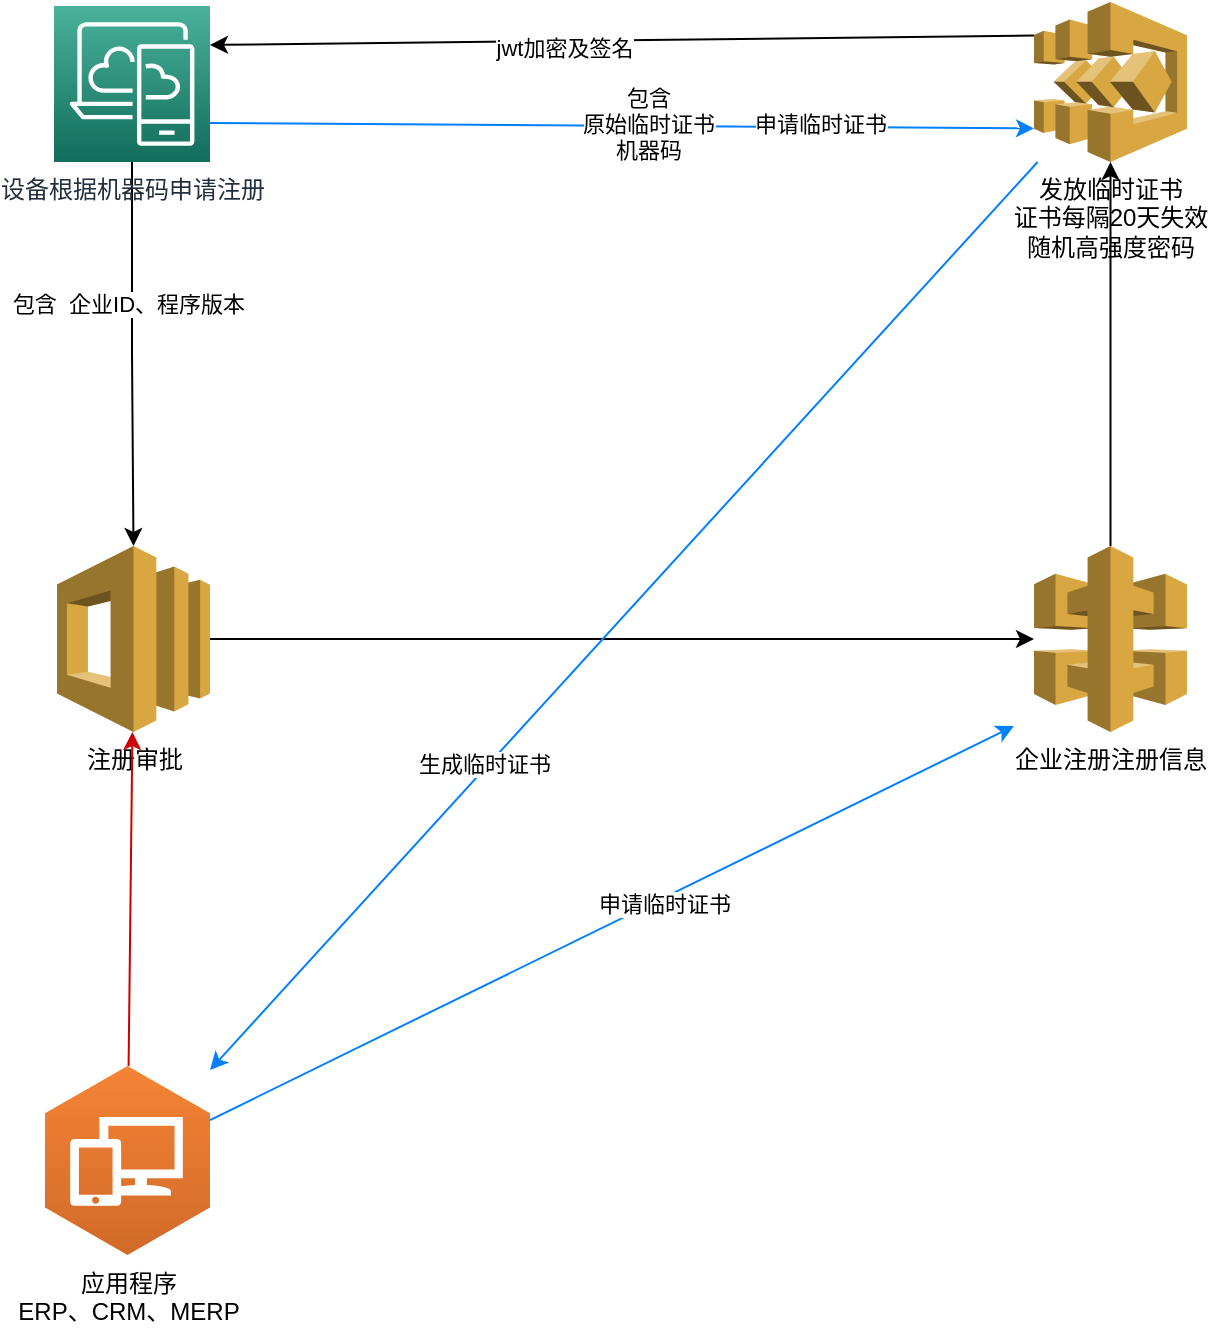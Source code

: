 <mxfile version="14.2.2" type="github">
  <diagram id="mfywH_6YlM2g_m3Mk5bc" name="第 1 页">
    <mxGraphModel dx="1662" dy="762" grid="1" gridSize="10" guides="1" tooltips="1" connect="1" arrows="1" fold="1" page="1" pageScale="1" pageWidth="827" pageHeight="1169" math="0" shadow="0">
      <root>
        <mxCell id="0" />
        <mxCell id="1" parent="0" />
        <mxCell id="jzyQe0GdsOW-vjrEkmvA-8" style="edgeStyle=orthogonalEdgeStyle;rounded=0;orthogonalLoop=1;jettySize=auto;html=1;" edge="1" parent="1" source="jzyQe0GdsOW-vjrEkmvA-1" target="jzyQe0GdsOW-vjrEkmvA-4">
          <mxGeometry relative="1" as="geometry" />
        </mxCell>
        <mxCell id="jzyQe0GdsOW-vjrEkmvA-24" value="包含&amp;nbsp; 企业ID、程序版本" style="edgeLabel;html=1;align=center;verticalAlign=middle;resizable=0;points=[];" vertex="1" connectable="0" parent="jzyQe0GdsOW-vjrEkmvA-8">
          <mxGeometry x="-0.264" y="-2" relative="1" as="geometry">
            <mxPoint as="offset" />
          </mxGeometry>
        </mxCell>
        <mxCell id="jzyQe0GdsOW-vjrEkmvA-1" value="设备根据机器码申请注册&lt;br&gt;" style="points=[[0,0,0],[0.25,0,0],[0.5,0,0],[0.75,0,0],[1,0,0],[0,1,0],[0.25,1,0],[0.5,1,0],[0.75,1,0],[1,1,0],[0,0.25,0],[0,0.5,0],[0,0.75,0],[1,0.25,0],[1,0.5,0],[1,0.75,0]];outlineConnect=0;fontColor=#232F3E;gradientColor=#4AB29A;gradientDirection=north;fillColor=#116D5B;strokeColor=#ffffff;dashed=0;verticalLabelPosition=bottom;verticalAlign=top;align=center;html=1;fontSize=12;fontStyle=0;aspect=fixed;shape=mxgraph.aws4.resourceIcon;resIcon=mxgraph.aws4.desktop_and_app_streaming;" vertex="1" parent="1">
          <mxGeometry x="120" y="70" width="78" height="78" as="geometry" />
        </mxCell>
        <mxCell id="jzyQe0GdsOW-vjrEkmvA-10" style="edgeStyle=orthogonalEdgeStyle;rounded=0;orthogonalLoop=1;jettySize=auto;html=1;" edge="1" parent="1" source="jzyQe0GdsOW-vjrEkmvA-2" target="jzyQe0GdsOW-vjrEkmvA-7">
          <mxGeometry relative="1" as="geometry" />
        </mxCell>
        <mxCell id="jzyQe0GdsOW-vjrEkmvA-2" value="企业注册注册信息" style="outlineConnect=0;dashed=0;verticalLabelPosition=bottom;verticalAlign=top;align=center;html=1;shape=mxgraph.aws3.api_gateway;fillColor=#D9A741;gradientColor=none;" vertex="1" parent="1">
          <mxGeometry x="610" y="340" width="76.5" height="93" as="geometry" />
        </mxCell>
        <mxCell id="jzyQe0GdsOW-vjrEkmvA-3" value="应用程序&lt;br&gt;ERP、CRM、MERP" style="outlineConnect=0;dashed=0;verticalLabelPosition=bottom;verticalAlign=top;align=center;html=1;shape=mxgraph.aws3.workspaces;fillColor=#D16A28;gradientColor=#F58435;gradientDirection=north;" vertex="1" parent="1">
          <mxGeometry x="115.5" y="600" width="82.5" height="94.5" as="geometry" />
        </mxCell>
        <mxCell id="jzyQe0GdsOW-vjrEkmvA-9" style="edgeStyle=orthogonalEdgeStyle;rounded=0;orthogonalLoop=1;jettySize=auto;html=1;" edge="1" parent="1" source="jzyQe0GdsOW-vjrEkmvA-4" target="jzyQe0GdsOW-vjrEkmvA-2">
          <mxGeometry relative="1" as="geometry" />
        </mxCell>
        <mxCell id="jzyQe0GdsOW-vjrEkmvA-4" value="注册审批" style="outlineConnect=0;dashed=0;verticalLabelPosition=bottom;verticalAlign=top;align=center;html=1;shape=mxgraph.aws3.swf;fillColor=#D9A741;gradientColor=none;" vertex="1" parent="1">
          <mxGeometry x="121.5" y="340" width="76.5" height="93" as="geometry" />
        </mxCell>
        <mxCell id="jzyQe0GdsOW-vjrEkmvA-7" value="发放临时证书&lt;br&gt;证书每隔20天失效&lt;br&gt;随机高强度密码" style="outlineConnect=0;dashed=0;verticalLabelPosition=bottom;verticalAlign=top;align=center;html=1;shape=mxgraph.aws3.step_functions;fillColor=#D9A741;gradientColor=none;" vertex="1" parent="1">
          <mxGeometry x="610" y="68" width="76.5" height="80" as="geometry" />
        </mxCell>
        <mxCell id="jzyQe0GdsOW-vjrEkmvA-16" value="" style="endArrow=classic;html=1;exitX=0;exitY=0.21;exitDx=0;exitDy=0;exitPerimeter=0;entryX=1;entryY=0.25;entryDx=0;entryDy=0;entryPerimeter=0;" edge="1" parent="1" source="jzyQe0GdsOW-vjrEkmvA-7" target="jzyQe0GdsOW-vjrEkmvA-1">
          <mxGeometry width="50" height="50" relative="1" as="geometry">
            <mxPoint x="390" y="330" as="sourcePoint" />
            <mxPoint x="440" y="280" as="targetPoint" />
          </mxGeometry>
        </mxCell>
        <mxCell id="jzyQe0GdsOW-vjrEkmvA-17" value="jwt加密及签名" style="edgeLabel;html=1;align=center;verticalAlign=middle;resizable=0;points=[];" vertex="1" connectable="0" parent="jzyQe0GdsOW-vjrEkmvA-16">
          <mxGeometry x="0.142" y="3" relative="1" as="geometry">
            <mxPoint as="offset" />
          </mxGeometry>
        </mxCell>
        <mxCell id="jzyQe0GdsOW-vjrEkmvA-19" value="" style="endArrow=classic;html=1;strokeColor=#CC0000;" edge="1" parent="1" source="jzyQe0GdsOW-vjrEkmvA-3" target="jzyQe0GdsOW-vjrEkmvA-4">
          <mxGeometry width="50" height="50" relative="1" as="geometry">
            <mxPoint x="390" y="330" as="sourcePoint" />
            <mxPoint x="440" y="280" as="targetPoint" />
          </mxGeometry>
        </mxCell>
        <mxCell id="jzyQe0GdsOW-vjrEkmvA-21" value="" style="endArrow=classic;html=1;strokeColor=#007FFF;exitX=1;exitY=0.75;exitDx=0;exitDy=0;exitPerimeter=0;entryX=0;entryY=0.79;entryDx=0;entryDy=0;entryPerimeter=0;" edge="1" parent="1" source="jzyQe0GdsOW-vjrEkmvA-1" target="jzyQe0GdsOW-vjrEkmvA-7">
          <mxGeometry width="50" height="50" relative="1" as="geometry">
            <mxPoint x="390" y="430" as="sourcePoint" />
            <mxPoint x="570" y="140" as="targetPoint" />
          </mxGeometry>
        </mxCell>
        <mxCell id="jzyQe0GdsOW-vjrEkmvA-22" value="申请临时证书" style="edgeLabel;html=1;align=center;verticalAlign=middle;resizable=0;points=[];" vertex="1" connectable="0" parent="jzyQe0GdsOW-vjrEkmvA-21">
          <mxGeometry x="0.477" y="2" relative="1" as="geometry">
            <mxPoint as="offset" />
          </mxGeometry>
        </mxCell>
        <mxCell id="jzyQe0GdsOW-vjrEkmvA-25" value="包含&lt;br&gt;原始临时证书&lt;br&gt;机器码" style="edgeLabel;html=1;align=center;verticalAlign=middle;resizable=0;points=[];" vertex="1" connectable="0" parent="jzyQe0GdsOW-vjrEkmvA-21">
          <mxGeometry x="0.063" y="1" relative="1" as="geometry">
            <mxPoint as="offset" />
          </mxGeometry>
        </mxCell>
        <mxCell id="jzyQe0GdsOW-vjrEkmvA-26" value="" style="endArrow=classic;html=1;strokeColor=#007FFF;" edge="1" parent="1" source="jzyQe0GdsOW-vjrEkmvA-7" target="jzyQe0GdsOW-vjrEkmvA-3">
          <mxGeometry width="50" height="50" relative="1" as="geometry">
            <mxPoint x="390" y="420" as="sourcePoint" />
            <mxPoint x="440" y="370" as="targetPoint" />
          </mxGeometry>
        </mxCell>
        <mxCell id="jzyQe0GdsOW-vjrEkmvA-29" value="生成临时证书" style="edgeLabel;html=1;align=center;verticalAlign=middle;resizable=0;points=[];" vertex="1" connectable="0" parent="jzyQe0GdsOW-vjrEkmvA-26">
          <mxGeometry x="0.334" y="-3" relative="1" as="geometry">
            <mxPoint x="1" as="offset" />
          </mxGeometry>
        </mxCell>
        <mxCell id="jzyQe0GdsOW-vjrEkmvA-27" value="" style="endArrow=classic;html=1;strokeColor=#007FFF;" edge="1" parent="1" source="jzyQe0GdsOW-vjrEkmvA-3">
          <mxGeometry width="50" height="50" relative="1" as="geometry">
            <mxPoint x="390" y="420" as="sourcePoint" />
            <mxPoint x="600" y="430" as="targetPoint" />
          </mxGeometry>
        </mxCell>
        <mxCell id="jzyQe0GdsOW-vjrEkmvA-28" value="申请临时证书" style="edgeLabel;html=1;align=center;verticalAlign=middle;resizable=0;points=[];" vertex="1" connectable="0" parent="jzyQe0GdsOW-vjrEkmvA-27">
          <mxGeometry x="0.121" y="-2" relative="1" as="geometry">
            <mxPoint as="offset" />
          </mxGeometry>
        </mxCell>
      </root>
    </mxGraphModel>
  </diagram>
</mxfile>
